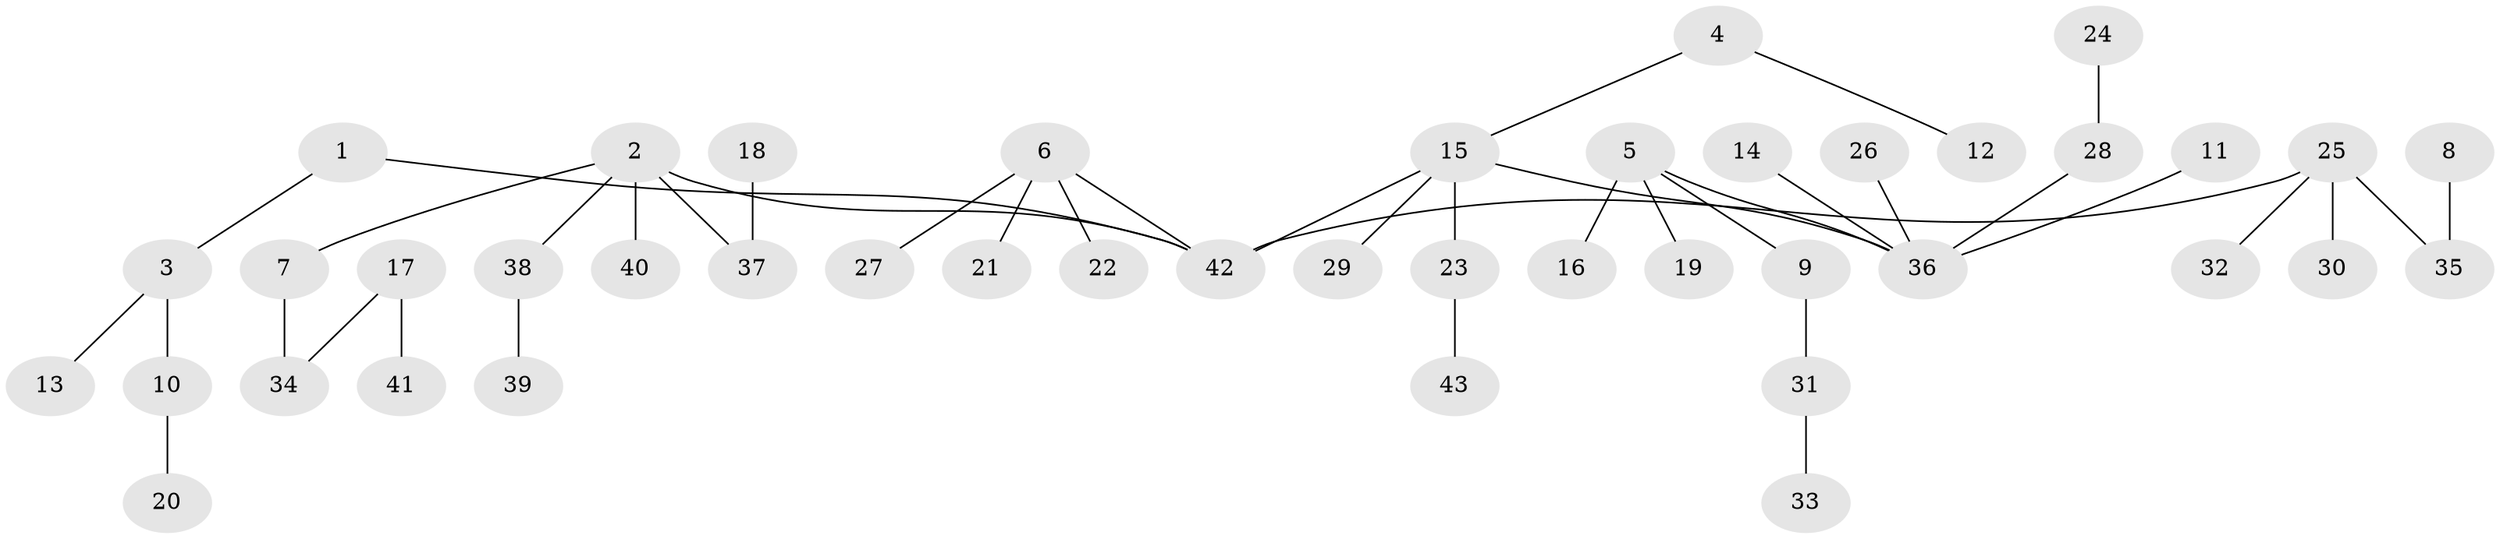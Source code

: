 // original degree distribution, {7: 0.011764705882352941, 6: 0.03529411764705882, 3: 0.15294117647058825, 2: 0.23529411764705882, 8: 0.011764705882352941, 1: 0.5176470588235295, 4: 0.03529411764705882}
// Generated by graph-tools (version 1.1) at 2025/02/03/09/25 03:02:30]
// undirected, 43 vertices, 42 edges
graph export_dot {
graph [start="1"]
  node [color=gray90,style=filled];
  1;
  2;
  3;
  4;
  5;
  6;
  7;
  8;
  9;
  10;
  11;
  12;
  13;
  14;
  15;
  16;
  17;
  18;
  19;
  20;
  21;
  22;
  23;
  24;
  25;
  26;
  27;
  28;
  29;
  30;
  31;
  32;
  33;
  34;
  35;
  36;
  37;
  38;
  39;
  40;
  41;
  42;
  43;
  1 -- 3 [weight=1.0];
  1 -- 42 [weight=1.0];
  2 -- 7 [weight=1.0];
  2 -- 37 [weight=1.0];
  2 -- 38 [weight=1.0];
  2 -- 40 [weight=1.0];
  2 -- 42 [weight=1.0];
  3 -- 10 [weight=1.0];
  3 -- 13 [weight=1.0];
  4 -- 12 [weight=1.0];
  4 -- 15 [weight=1.0];
  5 -- 9 [weight=1.0];
  5 -- 16 [weight=1.0];
  5 -- 19 [weight=1.0];
  5 -- 36 [weight=1.0];
  6 -- 21 [weight=1.0];
  6 -- 22 [weight=1.0];
  6 -- 27 [weight=1.0];
  6 -- 42 [weight=1.0];
  7 -- 34 [weight=1.0];
  8 -- 35 [weight=1.0];
  9 -- 31 [weight=1.0];
  10 -- 20 [weight=1.0];
  11 -- 36 [weight=1.0];
  14 -- 36 [weight=1.0];
  15 -- 23 [weight=1.0];
  15 -- 29 [weight=1.0];
  15 -- 36 [weight=1.0];
  15 -- 42 [weight=1.0];
  17 -- 34 [weight=1.0];
  17 -- 41 [weight=1.0];
  18 -- 37 [weight=1.0];
  23 -- 43 [weight=1.0];
  24 -- 28 [weight=1.0];
  25 -- 30 [weight=1.0];
  25 -- 32 [weight=1.0];
  25 -- 35 [weight=1.0];
  25 -- 42 [weight=1.0];
  26 -- 36 [weight=1.0];
  28 -- 36 [weight=1.0];
  31 -- 33 [weight=1.0];
  38 -- 39 [weight=1.0];
}
